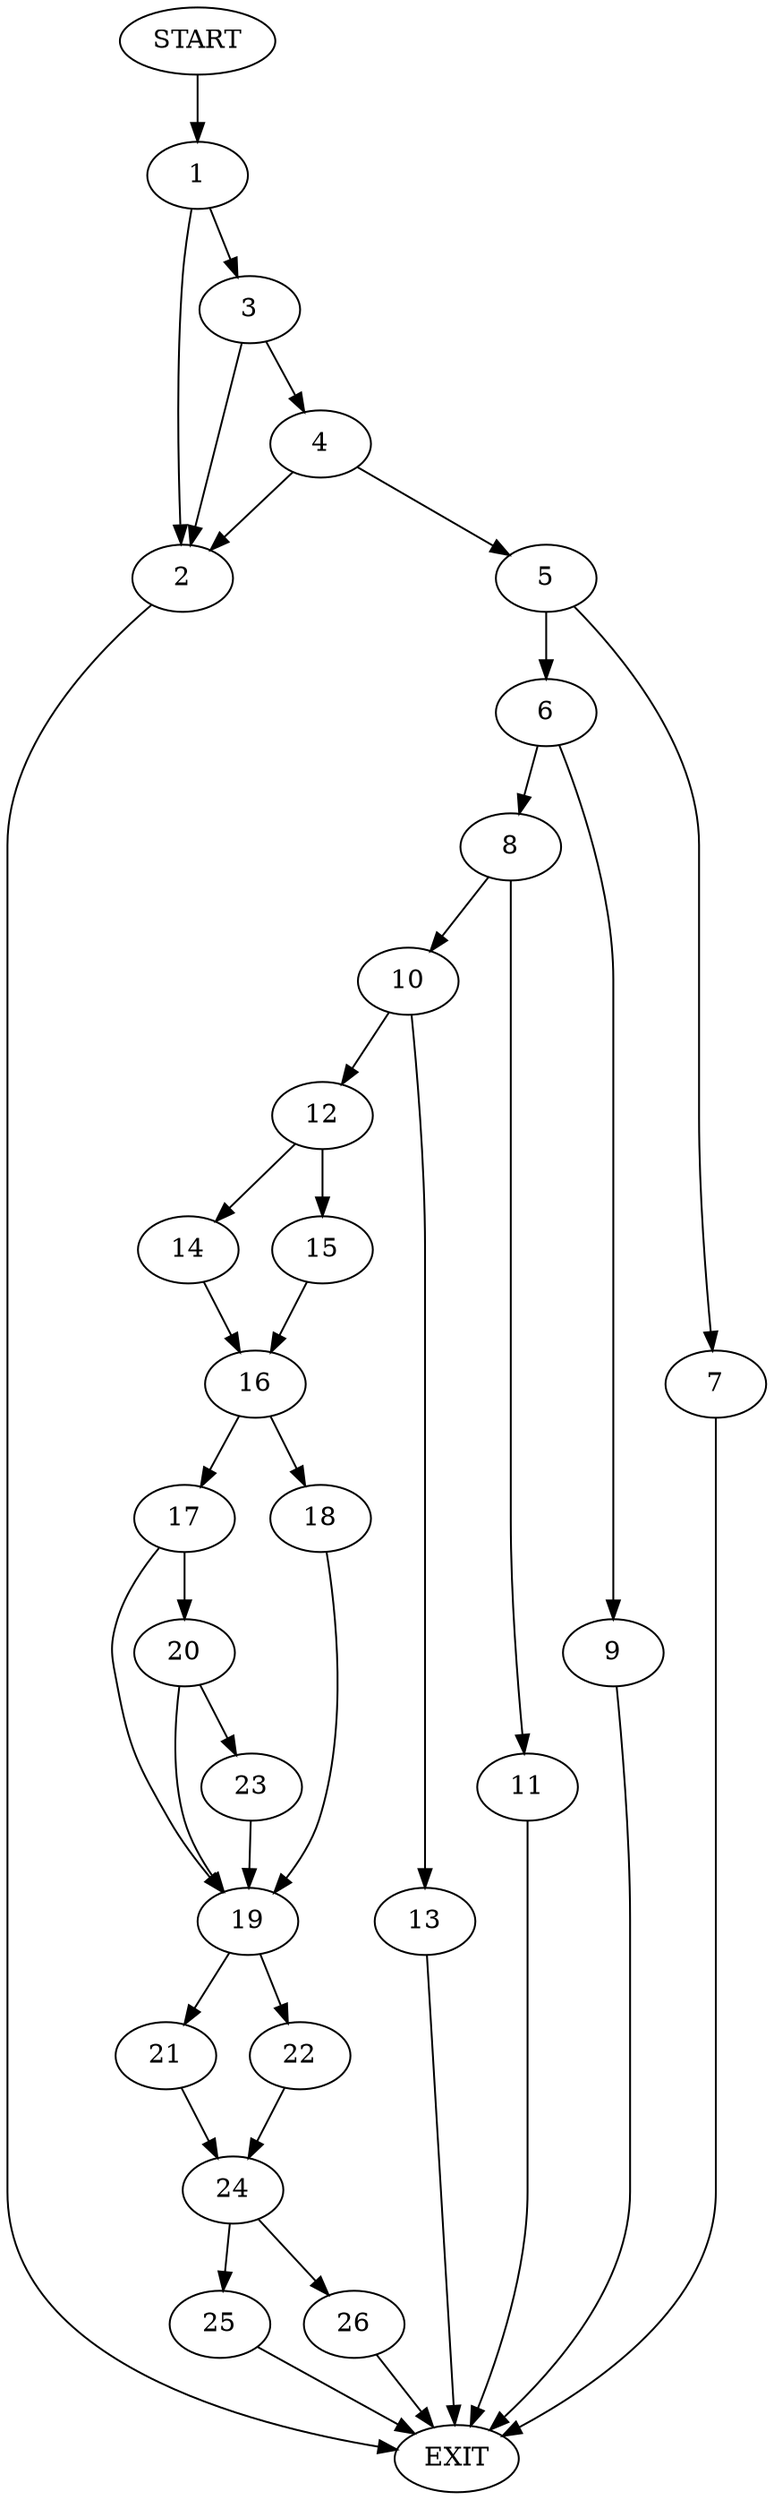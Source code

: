 digraph {
0 [label="START"]
27 [label="EXIT"]
0 -> 1
1 -> 2
1 -> 3
3 -> 2
3 -> 4
2 -> 27
4 -> 2
4 -> 5
5 -> 6
5 -> 7
7 -> 27
6 -> 8
6 -> 9
8 -> 10
8 -> 11
9 -> 27
11 -> 27
10 -> 12
10 -> 13
12 -> 14
12 -> 15
13 -> 27
14 -> 16
15 -> 16
16 -> 17
16 -> 18
17 -> 19
17 -> 20
18 -> 19
19 -> 21
19 -> 22
20 -> 23
20 -> 19
23 -> 19
21 -> 24
22 -> 24
24 -> 25
24 -> 26
25 -> 27
26 -> 27
}

